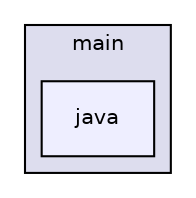digraph "src/main/java" {
  compound=true
  node [ fontsize="10", fontname="Helvetica"];
  edge [ labelfontsize="10", labelfontname="Helvetica"];
  subgraph clusterdir_5eb159725f84c66aafd839904a4acdd0 {
    graph [ bgcolor="#ddddee", pencolor="black", label="main" fontname="Helvetica", fontsize="10", URL="dir_5eb159725f84c66aafd839904a4acdd0.html"]
  dir_fd3f6763802dee1ad875f6c80eac0bda [shape=box, label="java", style="filled", fillcolor="#eeeeff", pencolor="black", URL="dir_fd3f6763802dee1ad875f6c80eac0bda.html"];
  }
}
